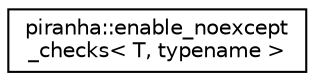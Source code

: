 digraph "Graphical Class Hierarchy"
{
  edge [fontname="Helvetica",fontsize="10",labelfontname="Helvetica",labelfontsize="10"];
  node [fontname="Helvetica",fontsize="10",shape=record];
  rankdir="LR";
  Node0 [label="piranha::enable_noexcept\l_checks\< T, typename \>",height=0.2,width=0.4,color="black", fillcolor="white", style="filled",URL="$structpiranha_1_1enable__noexcept__checks.html",tooltip="Enable noexcept checks. "];
}
